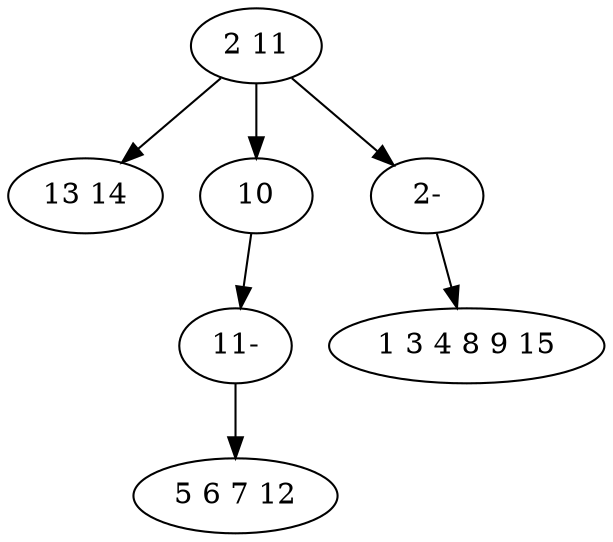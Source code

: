 digraph true_tree {
	"0" -> "1"
	"0" -> "2"
	"2" -> "5"
	"0" -> "6"
	"5" -> "3"
	"6" -> "4"
	"0" [label="2 11"];
	"1" [label="13 14"];
	"2" [label="10"];
	"3" [label="5 6 7 12"];
	"4" [label="1 3 4 8 9 15"];
	"5" [label="11-"];
	"6" [label="2-"];
}
